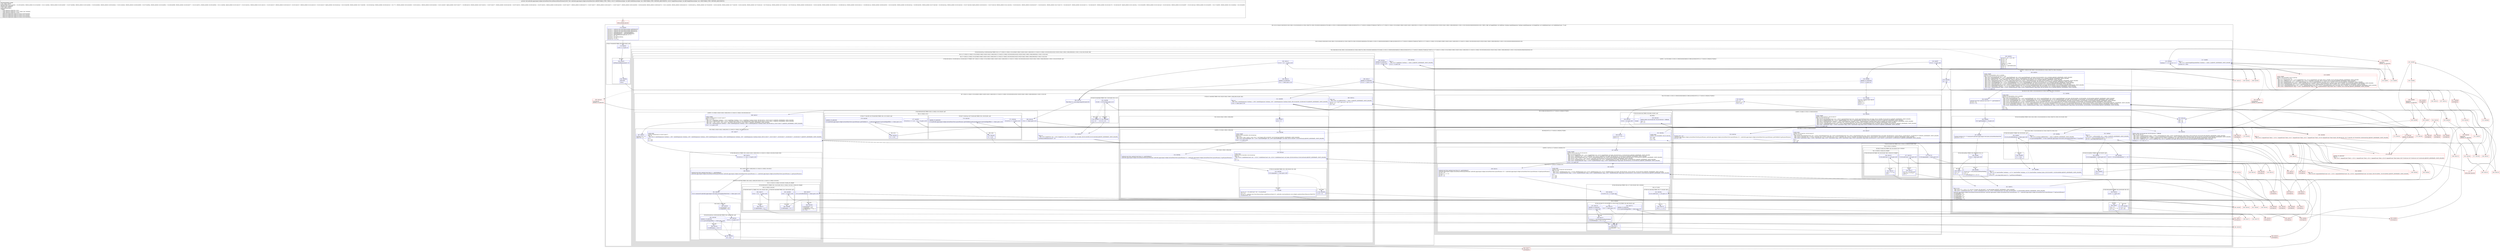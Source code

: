 digraph "CFG forandroidx.appcompat.widget.ActionMenuView.onMeasureExactFormat(II)V" {
subgraph cluster_Region_1330124212 {
label = "R(2:1|(2:(2:3|4)|(12:6|(3:8|(10:10|(1:36)(1:12)|13|18|19|21|(1:23)|(1:26)|27|(1:29)(1:32))(0)|31)|40|43|(4:47|(3:49|(1:(1:53)(1:(1:58)(0)))(0)|55)|63|(2:(2:86|1)|(3:65|(3:67|(1:(1:71)(0))(2:(1:80)|81)|73)|84)))|170|87|(1:(1:(7:120|(2:(1:126)|(1:131))|136|(3:138|(2:143|(3:145|(1:149)|150)(1:(1:154)(2:(1:158)|(1:161)(0))))(0)|142)|(2:102|(3:104|(1:109)(1:106)|108))(0)|(1:118)(1:115)|116)))(0)|100|(0)(0)|(0)(0)|116))) | DECL_VAR: int heightMode, int widthSize, boolean needsExpansion, boolean needsExpansion, int heightSize, int visibleItemCount, int visibleItemCount, ?? null\l";
node [shape=record,color=blue];
Node_178 [shape=record,label="{178\:\ 0x0000|int int r1 = android.view.View.MeasureSpec.getMode(r42)\lint int r2 = android.view.View.MeasureSpec.getSize(r41)\lint int r3 = android.view.View.MeasureSpec.getSize(r42)\lint int r4 = getPaddingLeft() + getPaddingRight()\lint int r5 = getPaddingTop() + getPaddingBottom()\lint int r6 = getChildMeasureSpec(r42, r5, \-2)\lint int r2 = r2 \- r4\lint int r8 = r40.mMinCellSize\lint int r9 = r2 \/ r8\lint int r10 = r2 % r8\l}"];
subgraph cluster_Region_1092848482 {
label = "R(2:(2:3|4)|(12:6|(3:8|(10:10|(1:36)(1:12)|13|18|19|21|(1:23)|(1:26)|27|(1:29)(1:32))(0)|31)|40|43|(4:47|(3:49|(1:(1:53)(1:(1:58)(0)))(0)|55)|63|(2:(2:86|1)|(3:65|(3:67|(1:(1:71)(0))(2:(1:80)|81)|73)|84)))|170|87|(1:(1:(7:120|(2:(1:126)|(1:131))|136|(3:138|(2:143|(3:145|(1:149)|150)(1:(1:154)(2:(1:158)|(1:161)(0))))(0)|142)|(2:102|(3:104|(1:109)(1:106)|108))(0)|(1:118)(1:115)|116)))(0)|100|(0)(0)|(0)(0)|116))";
node [shape=record,color=blue];
subgraph cluster_IfRegion_1710343928 {
label = "IF [B:179:0x002f] THEN: R(2:3|4) ELSE: null";
node [shape=record,color=blue];
Node_179 [shape=record,label="{179\:\ 0x002f|if (r9 == 0) goto L3\l}"];
subgraph cluster_Region_524481490 {
label = "R(2:3|4)";
node [shape=record,color=blue];
Node_180 [shape=record,label="{180\:\ 0x0031|setMeasuredDimension(r2, 0)\l}"];
Node_181 [shape=record,label="{181\:\ 0x0034|RETURN\l|return\l}"];
}
}
subgraph cluster_Region_1355861118 {
label = "R(12:6|(3:8|(10:10|(1:36)(1:12)|13|18|19|21|(1:23)|(1:26)|27|(1:29)(1:32))(0)|31)|40|43|(4:47|(3:49|(1:(1:53)(1:(1:58)(0)))(0)|55)|63|(2:(2:86|1)|(3:65|(3:67|(1:(1:71)(0))(2:(1:80)|81)|73)|84)))|170|87|(1:(1:(7:120|(2:(1:126)|(1:131))|136|(3:138|(2:143|(3:145|(1:149)|150)(1:(1:154)(2:(1:158)|(1:161)(0))))(0)|142)|(2:102|(3:104|(1:109)(1:106)|108))(0)|(1:118)(1:115)|116)))(0)|100|(0)(0)|(0)(0)|116)";
node [shape=record,color=blue];
Node_182 [shape=record,label="{182\:\ 0x0035|int int r8 = r8 + (r10 \/ r9)\lint r12 = r9\lint r13 = 0\lint r14 = 0\lint r15 = 0\lboolean r17 = false\llong r18 = 0\lint int r11 = getChildCount()\lint r3 = 0\lint r4 = 0\l}"];
subgraph cluster_LoopRegion_504109558 {
label = "LOOP:0: (3:8|(10:10|(1:36)(1:12)|13|18|19|21|(1:23)|(1:26)|27|(1:29)(1:32))(0)|31)";
node [shape=record,color=blue];
Node_183 [shape=record,label="{183\:\ 0x0054|LOOP_START\lLOOP:0: B:183:0x0054\-\>B:211:0x00dc\lPHI: r3 r4 r9 r10 r12 r13 r14 r15 r17 r18 \l  PHI: (r3v2 'maxChildHeight' int) = (r3v1 'maxChildHeight' int), (r3v9 'maxChildHeight' int) binds: [B:182:0x0035, B:211:0x00dc] A[DONT_GENERATE, DONT_INLINE]\l  PHI: (r4v3 'widthPadding' int) = (r4v2 'widthPadding' int), (r4v33 'widthPadding' int) binds: [B:182:0x0035, B:211:0x00dc] A[DONT_GENERATE, DONT_INLINE]\l  PHI: (r9v1 'cellCount' int) = (r9v0 'cellCount' int), (r9v19 'cellCount' int) binds: [B:182:0x0035, B:211:0x00dc] A[DONT_GENERATE, DONT_INLINE]\l  PHI: (r10v1 'cellSizeRemaining' int) = (r10v0 'cellSizeRemaining' int), (r10v17 'cellSizeRemaining' int) binds: [B:182:0x0035, B:211:0x00dc] A[DONT_GENERATE, DONT_INLINE]\l  PHI: (r12v2 'cellsRemaining' int) = (r12v1 'cellsRemaining' int), (r12v8 'cellsRemaining' int) binds: [B:182:0x0035, B:211:0x00dc] A[DONT_GENERATE, DONT_INLINE]\l  PHI: (r13v1 'maxChildHeight' int) = (r13v0 'maxChildHeight' int), (r13v2 'maxChildHeight' int) binds: [B:182:0x0035, B:211:0x00dc] A[DONT_GENERATE, DONT_INLINE]\l  PHI: (r14v1 'maxCellsUsed' int) = (r14v0 'maxCellsUsed' int), (r14v2 'maxCellsUsed' int) binds: [B:182:0x0035, B:211:0x00dc] A[DONT_GENERATE, DONT_INLINE]\l  PHI: (r15v1 'expandableItemCount' int) = (r15v0 'expandableItemCount' int), (r15v29 'expandableItemCount' int) binds: [B:182:0x0035, B:211:0x00dc] A[DONT_GENERATE, DONT_INLINE]\l  PHI: (r17v1 'hasOverflow' boolean) = (r17v0 'hasOverflow' boolean), (r17v2 'hasOverflow' boolean) binds: [B:182:0x0035, B:211:0x00dc] A[DONT_GENERATE, DONT_INLINE]\l  PHI: (r18v1 'smallestItemsAt' long) = (r18v0 'smallestItemsAt' long), (r18v8 'smallestItemsAt' long) binds: [B:182:0x0035, B:211:0x00dc] A[DONT_GENERATE, DONT_INLINE]\l|if (r4 \< r11) goto L8\l}"];
subgraph cluster_Region_1439225008 {
label = "R(3:8|(10:10|(1:36)(1:12)|13|18|19|21|(1:23)|(1:26)|27|(1:29)(1:32))(0)|31)";
node [shape=record,color=blue];
Node_184 [shape=record,label="{184\:\ 0x0056|android.view.View android.view.View r7 = getChildAt(r4)\lint r23 = r9\lint r24 = r10\l}"];
subgraph cluster_IfRegion_346731887 {
label = "IF [B:185:0x0064] THEN: R(10:10|(1:36)(1:12)|13|18|19|21|(1:23)|(1:26)|27|(1:29)(1:32)) ELSE: R(0)";
node [shape=record,color=blue];
Node_185 [shape=record,label="{185\:\ 0x0064|if (r7.getVisibility() != 8) goto L10\l}"];
subgraph cluster_Region_1449366638 {
label = "R(10:10|(1:36)(1:12)|13|18|19|21|(1:23)|(1:26)|27|(1:29)(1:32))";
node [shape=record,color=blue];
Node_187 [shape=record,label="{187\:\ 0x0068|boolean boolean r9 = r7 instanceof androidx.appcompat.view.menu.ActionMenuItemView\lint int r3 = r3 + 1\l}"];
subgraph cluster_IfRegion_1634866847 {
label = "IF [B:188:0x006c] THEN: R(1:36) ELSE: R(1:12)";
node [shape=record,color=blue];
Node_188 [shape=record,label="{188\:\ 0x006c|if (r9 == false) goto L36\l}"];
subgraph cluster_Region_890943909 {
label = "R(1:36)";
node [shape=record,color=blue];
Node_190 [shape=record,label="{190\:\ 0x0077|r25 = r3\lr3 = 0\l}"];
}
subgraph cluster_Region_298538316 {
label = "R(1:12)";
node [shape=record,color=blue];
Node_189 [shape=record,label="{189\:\ 0x006e|int int r10 = r40.mGeneratedItemPadding\lr25 = r3\lr3 = 0\lr7.setPadding(r10, 0, r10, 0)\l}"];
}
}
Node_191 [shape=record,label="{191\:\ 0x007a|PHI: r3 r25 \l  PHI: (r3v12 ??) = (r3v11 ??), (r3v29 ??) binds: [B:190:0x0077, B:189:0x006e] A[DONT_GENERATE, DONT_INLINE]\l  PHI: (r25v7 'visibleItemCount' int) = (r25v6 'visibleItemCount' int), (r25v8 'visibleItemCount' int) binds: [B:190:0x0077, B:189:0x006e] A[DONT_GENERATE, DONT_INLINE]\l|androidx.appcompat.widget.ActionMenuView$LayoutParams androidx.appcompat.widget.ActionMenuView.LayoutParams r10 = (androidx.appcompat.widget.ActionMenuView.LayoutParams) r7.getLayoutParams()\lr10.expanded = r3\lr10.extraPixels = r3\lr10.cellsUsed = r3\lr10.expandable = r3\lr10.leftMargin = r3\lr10.rightMargin = r3\l}"];
Node_197 [shape=record,label="{197\:\ 0x009a|PHI: r3 \l  PHI: (r3v14 boolean A[REMOVE]) =  binds: [] A[DONT_GENERATE, DONT_INLINE]\l|r10.preventEdgeOffset = r9 && ((androidx.appcompat.view.menu.ActionMenuItemView) r7).hasText()\l}"];
Node_198 [shape=record,label="{198\:\ 0x009e|int r3 = r10.isOverflowButton ? 1 : r12\l}"];
Node_201 [shape=record,label="{201\:\ 0x00a3|PHI: r3 \l  PHI: (r3v17 'cellsAvailable' int) =  binds: [] A[DONT_GENERATE, DONT_INLINE]\l|int int r9 = measureChildForCells(r7, r8, r3, r6, r5)\lint r14 = java.lang.Math.max(r14, r9)\l}"];
subgraph cluster_IfRegion_1960469412 {
label = "IF [B:202:0x00b1] THEN: R(1:23) ELSE: null";
node [shape=record,color=blue];
Node_202 [shape=record,label="{202\:\ 0x00b1|if (r10.expandable != false) goto L23\l}"];
subgraph cluster_Region_1768991049 {
label = "R(1:23)";
node [shape=record,color=blue];
Node_203 [shape=record,label="{203\:\ 0x00b3|r15++\l}"];
}
}
subgraph cluster_IfRegion_1072707910 {
label = "IF [B:205:0x00b7] THEN: R(1:26) ELSE: null";
node [shape=record,color=blue];
Node_205 [shape=record,label="{205\:\ 0x00b7|if (r10.isOverflowButton != false) goto L26\l}"];
subgraph cluster_Region_1685005903 {
label = "R(1:26)";
node [shape=record,color=blue];
Node_206 [shape=record,label="{206\:\ 0x00b9|r17 = true\l}"];
}
}
Node_207 [shape=record,label="{207\:\ 0x00bb|PHI: r17 \l  PHI: (r17v3 'hasOverflow' boolean) = (r17v1 'hasOverflow' boolean), (r17v4 'hasOverflow' boolean) binds: [B:205:0x00b7, B:206:0x00b9] A[DONT_GENERATE, DONT_INLINE]\l|r12 \-= r9\lint int r3 = java.lang.Math.max(r13, r7.getMeasuredHeight())\l}"];
subgraph cluster_IfRegion_1313281737 {
label = "IF [B:208:0x00c5] THEN: R(1:29) ELSE: R(1:32)";
node [shape=record,color=blue];
Node_208 [shape=record,label="{208\:\ 0x00c5|if (r9 == 1) goto L29\l}"];
subgraph cluster_Region_932663480 {
label = "R(1:29)";
node [shape=record,color=blue];
Node_209 [shape=record,label="{209\:\ 0x00c7|r13 = r3\lr18 \|= 1 \<\< r4\lr3 = r25\l}"];
}
subgraph cluster_Region_845819193 {
label = "R(1:32)";
node [shape=record,color=blue];
Node_210 [shape=record,label="{210\:\ 0x00d5|r13 = r3\lr3 = r25\l}"];
}
}
}
subgraph cluster_Region_1966196313 {
label = "R(0)";
node [shape=record,color=blue];
}
}
Node_211 [shape=record,label="{211\:\ 0x00dc|LOOP_END\lLOOP:0: B:183:0x0054\-\>B:211:0x00dc\lPHI: r3 r12 r13 r14 r15 r17 r18 \l  PHI: (r3v9 'maxChildHeight' int) = (r3v2 'maxChildHeight' int), (r3v22 'maxChildHeight' int), (r3v23 'maxChildHeight' int) binds: [B:330:0x00dc, B:328:0x00dc, B:329:0x00dc] A[DONT_GENERATE, DONT_INLINE]\l  PHI: (r12v8 'cellsRemaining' int) = (r12v2 'cellsRemaining' int), (r12v9 'cellsRemaining' int), (r12v9 'cellsRemaining' int) binds: [B:330:0x00dc, B:328:0x00dc, B:329:0x00dc] A[DONT_GENERATE, DONT_INLINE]\l  PHI: (r13v2 'maxChildHeight' int) = (r13v1 'maxChildHeight' int), (r13v4 'maxChildHeight' int), (r13v6 'maxChildHeight' int) binds: [B:330:0x00dc, B:328:0x00dc, B:329:0x00dc] A[DONT_GENERATE, DONT_INLINE]\l  PHI: (r14v2 'maxCellsUsed' int) = (r14v1 'maxCellsUsed' int), (r14v3 'maxCellsUsed' int), (r14v3 'maxCellsUsed' int) binds: [B:330:0x00dc, B:328:0x00dc, B:329:0x00dc] A[DONT_GENERATE, DONT_INLINE]\l  PHI: (r15v29 'expandableItemCount' int) = (r15v1 'expandableItemCount' int), (r15v30 'expandableItemCount' int), (r15v30 'expandableItemCount' int) binds: [B:330:0x00dc, B:328:0x00dc, B:329:0x00dc] A[DONT_GENERATE, DONT_INLINE]\l  PHI: (r17v2 'hasOverflow' boolean) = (r17v1 'hasOverflow' boolean), (r17v3 'hasOverflow' boolean), (r17v3 'hasOverflow' boolean) binds: [B:330:0x00dc, B:328:0x00dc, B:329:0x00dc] A[DONT_GENERATE, DONT_INLINE]\l  PHI: (r18v8 'smallestItemsAt' long) = (r18v1 'smallestItemsAt' long), (r18v1 'smallestItemsAt' long), (r18v9 'smallestItemsAt' long) binds: [B:330:0x00dc, B:328:0x00dc, B:329:0x00dc] A[DONT_GENERATE, DONT_INLINE]\l|r4++\lr9 = r23\lr10 = r24\l}"];
}
}
Node_213 [shape=record,label="{213\:\ 0x00eb|boolean r7 = r17 && r3 == 2\l}"];
Node_217 [shape=record,label="{217\:\ 0x00f2|PHI: r7 \l  PHI: (r7v2 'centerSingleExpandedItem' boolean) =  binds: [] A[DONT_GENERATE, DONT_INLINE]\l|boolean r9 = false\l}"];
subgraph cluster_LoopRegion_997055658 {
label = "LOOP:1: (4:47|(3:49|(1:(1:53)(1:(1:58)(0)))(0)|55)|63|(2:(2:86|1)|(3:65|(3:67|(1:(1:71)(0))(2:(1:80)|81)|73)|84)))";
node [shape=record,color=blue];
Node_219 [shape=record,label="{219\:\ 0x00f7|if (r15 \> 0) goto L46\l}"];
Node_220 [shape=record,label="{220\:\ 0x00f9|ADDED_TO_REGION\l|if (r12 \> 0) goto L47\l}"];
subgraph cluster_Region_8786400 {
label = "R(4:47|(3:49|(1:(1:53)(1:(1:58)(0)))(0)|55)|63|(2:(2:86|1)|(3:65|(3:67|(1:(1:71)(0))(2:(1:80)|81)|73)|84)))";
node [shape=record,color=blue];
Node_221 [shape=record,label="{221\:\ 0x00fb|int r10 = Integer.MAX_VALUE\llong r29 = 0\lint r4 = 0\lint r32 = r5\lint r5 = 0\l}"];
subgraph cluster_LoopRegion_1292614679 {
label = "LOOP:2: (3:49|(1:(1:53)(1:(1:58)(0)))(0)|55)";
node [shape=record,color=blue];
Node_222 [shape=record,label="{222\:\ 0x010c|LOOP_START\lLOOP:2: B:222:0x010c\-\>B:232:0x0137\lPHI: r4 r5 r9 r10 r15 r29 \l  PHI: (r4v23 'minCellsItemCount' int) = (r4v22 'minCellsItemCount' int), (r4v30 'minCellsItemCount' int) binds: [B:221:0x00fb, B:232:0x0137] A[DONT_GENERATE, DONT_INLINE]\l  PHI: (r5v16 'heightPadding' int) = (r5v15 'heightPadding' int), (r5v21 'heightPadding' int) binds: [B:221:0x00fb, B:232:0x0137] A[DONT_GENERATE, DONT_INLINE]\l  PHI: (r9v12 'needsExpansion' boolean) = (r9v3 'needsExpansion' boolean), (r9v17 'needsExpansion' boolean) binds: [B:221:0x00fb, B:232:0x0137] A[DONT_GENERATE, DONT_INLINE]\l  PHI: (r10v12 'minCells' int) = (r10v11 'minCells' int), (r10v14 'minCells' int) binds: [B:221:0x00fb, B:232:0x0137] A[DONT_GENERATE, DONT_INLINE]\l  PHI: (r15v21 'expandableItemCount' int) = (r15v2 'expandableItemCount' int), (r15v26 'expandableItemCount' int) binds: [B:221:0x00fb, B:232:0x0137] A[DONT_GENERATE, DONT_INLINE]\l  PHI: (r29v1 'minCellsAt' long) = (r29v0 'minCellsAt' long), (r29v2 'minCellsAt' long) binds: [B:221:0x00fb, B:232:0x0137] A[DONT_GENERATE, DONT_INLINE]\l|if (r5 \< r11) goto L49\l}"];
subgraph cluster_Region_177233607 {
label = "R(3:49|(1:(1:53)(1:(1:58)(0)))(0)|55)";
node [shape=record,color=blue];
Node_223 [shape=record,label="{223\:\ 0x010e|boolean r35 = r9\landroidx.appcompat.widget.ActionMenuView$LayoutParams androidx.appcompat.widget.ActionMenuView.LayoutParams r9 = (androidx.appcompat.widget.ActionMenuView.LayoutParams) getChildAt(r5).getLayoutParams()\lint r34 = r15\l}"];
subgraph cluster_IfRegion_1451251611 {
label = "IF [B:224:0x0120] THEN: R(1:(1:53)(1:(1:58)(0))) ELSE: R(0)";
node [shape=record,color=blue];
Node_224 [shape=record,label="{224\:\ 0x0120|if (r9.expandable != false) goto L51\l}"];
subgraph cluster_Region_2011622911 {
label = "R(1:(1:53)(1:(1:58)(0)))";
node [shape=record,color=blue];
subgraph cluster_IfRegion_1929377205 {
label = "IF [B:227:0x0125] THEN: R(1:53) ELSE: R(1:(1:58)(0))";
node [shape=record,color=blue];
Node_227 [shape=record,label="{227\:\ 0x0125|if (r9.cellsUsed \< r10) goto L53\l}"];
subgraph cluster_Region_250681824 {
label = "R(1:53)";
node [shape=record,color=blue];
Node_228 [shape=record,label="{228\:\ 0x0127|int r10 = r9.cellsUsed\llong r29 = 1 \<\< r5\lr4 = 1\l}"];
}
subgraph cluster_Region_1672693564 {
label = "R(1:(1:58)(0)) | ELSE_IF_CHAIN\l";
node [shape=record,color=blue];
subgraph cluster_IfRegion_1764229103 {
label = "IF [B:230:0x012f] THEN: R(1:58) ELSE: R(0) | ELSE_IF_CHAIN\l";
node [shape=record,color=blue];
Node_230 [shape=record,label="{230\:\ 0x012f|if (r9.cellsUsed == r10) goto L58\l}"];
subgraph cluster_Region_199827492 {
label = "R(1:58)";
node [shape=record,color=blue];
Node_231 [shape=record,label="{231\:\ 0x0131|r29 \|= 1 \<\< r5\lr4++\l}"];
}
subgraph cluster_Region_1050065075 {
label = "R(0)";
node [shape=record,color=blue];
}
}
}
}
}
subgraph cluster_Region_1173266998 {
label = "R(0)";
node [shape=record,color=blue];
}
}
Node_232 [shape=record,label="{232\:\ 0x0137|LOOP_END\lLOOP:2: B:222:0x010c\-\>B:232:0x0137\lPHI: r4 r10 r29 \l  PHI: (r4v30 'minCellsItemCount' int) = (r4v23 'minCellsItemCount' int), (r4v23 'minCellsItemCount' int), (r4v31 'minCellsItemCount' int), (r4v32 'minCellsItemCount' int) binds: [B:338:0x0137, B:337:0x0137, B:335:0x0137, B:336:0x0137] A[DONT_GENERATE, DONT_INLINE]\l  PHI: (r10v14 'minCells' int) = (r10v12 'minCells' int), (r10v12 'minCells' int), (r10v12 'minCells' int), (r10v15 'minCells' int) binds: [B:338:0x0137, B:337:0x0137, B:335:0x0137, B:336:0x0137] A[DONT_GENERATE, DONT_INLINE]\l  PHI: (r29v2 'minCellsAt' long) = (r29v1 'minCellsAt' long), (r29v1 'minCellsAt' long), (r29v3 'minCellsAt' long), (r29v4 'minCellsAt' long) binds: [B:338:0x0137, B:337:0x0137, B:335:0x0137, B:336:0x0137] A[DONT_GENERATE, DONT_INLINE]\l|r5++\lr15 = r34\lr9 = r35\l}"];
}
}
Node_233 [shape=record,label="{233\:\ 0x013e|r35 = r9\lint r34 = r15\lr18 \|= r29\l}"];
subgraph cluster_Region_86451809 {
label = "R(2:(2:86|1)|(3:65|(3:67|(1:(1:71)(0))(2:(1:80)|81)|73)|84))";
node [shape=record,color=blue];
subgraph cluster_IfRegion_605069533 {
label = "IF [B:234:0x0144] THEN: R(2:86|1) ELSE: null";
node [shape=record,color=blue];
Node_234 [shape=record,label="{234\:\ 0x0144|if (r4 \> r12) goto L85\l}"];
subgraph cluster_Region_1277376251 {
label = "R(2:86|1)";
node [shape=record,color=blue];
Node_235 [shape=record,label="{235\:\ 0x0146|EDGE_INSN: B:235:0x0146\-\>B:253:0x01b2 ?: BREAK  \l|r36 = r1\lr37 = r2\l}"];
Node_InsnContainer_2094275422 [shape=record,label="{|break\l}"];
}
}
subgraph cluster_Region_61009423 {
label = "R(3:65|(3:67|(1:(1:71)(0))(2:(1:80)|81)|73)|84)";
node [shape=record,color=blue];
Node_236 [shape=record,label="{236\:\ 0x014c|int int r10 = r10 + 1\lint r5 = 0\l}"];
subgraph cluster_LoopRegion_1142493173 {
label = "LOOP:3: (3:67|(1:(1:71)(0))(2:(1:80)|81)|73)";
node [shape=record,color=blue];
Node_237 [shape=record,label="{237\:\ 0x014f|LOOP_START\lLOOP:3: B:237:0x014f\-\>B:250:0x0191\lPHI: r1 r2 r4 r5 r12 r18 \l  PHI: (r1v14 'heightMode' int) = (r1v1 'heightMode' int), (r1v22 'heightMode' int) binds: [B:236:0x014c, B:250:0x0191] A[DONT_GENERATE, DONT_INLINE]\l  PHI: (r2v21 'widthSize' int) = (r2v2 'widthSize' int), (r2v24 'widthSize' int) binds: [B:236:0x014c, B:250:0x0191] A[DONT_GENERATE, DONT_INLINE]\l  PHI: (r4v24 'minCellsItemCount' int) = (r4v23 'minCellsItemCount' int), (r4v29 'minCellsItemCount' int) binds: [B:236:0x014c, B:250:0x0191] A[DONT_GENERATE, DONT_INLINE]\l  PHI: (r5v18 'i' int) = (r5v17 'i' int), (r5v20 'i' int) binds: [B:236:0x014c, B:250:0x0191] A[DONT_GENERATE, DONT_INLINE]\l  PHI: (r12v5 'cellsRemaining' int) = (r12v3 'cellsRemaining' int), (r12v7 'cellsRemaining' int) binds: [B:236:0x014c, B:250:0x0191] A[DONT_GENERATE, DONT_INLINE]\l  PHI: (r18v5 'smallestItemsAt' long) = (r18v4 'smallestItemsAt' long), (r18v6 'smallestItemsAt' long) binds: [B:236:0x014c, B:250:0x0191] A[DONT_GENERATE, DONT_INLINE]\l|if (r5 \< r11) goto L67\l}"];
subgraph cluster_Region_326756282 {
label = "R(3:67|(1:(1:71)(0))(2:(1:80)|81)|73)";
node [shape=record,color=blue];
Node_238 [shape=record,label="{238\:\ 0x0151|android.view.View android.view.View r9 = getChildAt(r5)\landroidx.appcompat.widget.ActionMenuView$LayoutParams androidx.appcompat.widget.ActionMenuView.LayoutParams r15 = (androidx.appcompat.widget.ActionMenuView.LayoutParams) r9.getLayoutParams()\lint r33 = r4\lint int r4 = 1 \<\< r5\lint r36 = r1\lint r37 = r2\l}"];
subgraph cluster_IfRegion_223418016 {
label = "IF [B:239:0x016a] THEN: R(1:(1:71)(0)) ELSE: R(2:(1:80)|81)";
node [shape=record,color=blue];
Node_239 [shape=record,label="{239\:\ 0x016a|if ((r29 & r4) == 0) goto L69\l}"];
subgraph cluster_Region_2005694295 {
label = "R(1:(1:71)(0))";
node [shape=record,color=blue];
subgraph cluster_IfRegion_9312482 {
label = "IF [B:241:0x016e] THEN: R(1:71) ELSE: R(0)";
node [shape=record,color=blue];
Node_241 [shape=record,label="{241\:\ 0x016e|if (r15.cellsUsed == r10) goto L71\l}"];
subgraph cluster_Region_1286405110 {
label = "R(1:71)";
node [shape=record,color=blue];
Node_242 [shape=record,label="{242\:\ 0x0170|r18 \|= 1 \<\< r5\l}"];
}
subgraph cluster_Region_1203995778 {
label = "R(0)";
node [shape=record,color=blue];
}
}
}
subgraph cluster_Region_1346377308 {
label = "R(2:(1:80)|81)";
node [shape=record,color=blue];
subgraph cluster_IfRegion_324886983 {
label = "IF [B:243:0x0176, B:245:0x017a, B:247:0x017d] THEN: R(1:80) ELSE: null";
node [shape=record,color=blue];
Node_243 [shape=record,label="{243\:\ 0x0176|if (r7 != false) goto L76\l}"];
Node_245 [shape=record,label="{245\:\ 0x017a|ADDED_TO_REGION\l|if (r15.preventEdgeOffset != false) goto L78\l}"];
Node_247 [shape=record,label="{247\:\ 0x017d|ADDED_TO_REGION\l|if (r12 == 1) goto L80\l}"];
subgraph cluster_Region_1273663763 {
label = "R(1:80)";
node [shape=record,color=blue];
Node_248 [shape=record,label="{248\:\ 0x017f|int int r1 = r40.mGeneratedItemPadding\lr9.setPadding(r1 + r8, 0, r1, 0)\l}"];
}
}
Node_249 [shape=record,label="{249\:\ 0x0187|r15.cellsUsed++\lr15.expanded = true\lr12\-\-\l}"];
}
}
Node_250 [shape=record,label="{250\:\ 0x0191|LOOP_END\lLOOP:3: B:237:0x014f\-\>B:250:0x0191\lPHI: r12 r18 \l  PHI: (r12v7 'cellsRemaining' int) = (r12v6 'cellsRemaining' int), (r12v5 'cellsRemaining' int), (r12v5 'cellsRemaining' int) binds: [B:340:0x0191, B:341:0x0191, B:342:0x0191] A[DONT_GENERATE, DONT_INLINE]\l  PHI: (r18v6 'smallestItemsAt' long) = (r18v5 'smallestItemsAt' long), (r18v5 'smallestItemsAt' long), (r18v7 'smallestItemsAt' long) binds: [B:340:0x0191, B:341:0x0191, B:342:0x0191] A[DONT_GENERATE, DONT_INLINE]\l|r5++\lr4 = r33\lr1 = r36\lr2 = r37\l}"];
}
}
Node_251 [shape=record,label="{251\:\ 0x019a|LOOP_END\lLOOP:1: B:218:0x00f3\-\>B:251:0x019a\l|r9 = true\lr5 = r32\lr15 = r34\l}"];
}
}
}
}
Node_252 [shape=record,label="{252\:\ 0x01a8|r36 = r1\lr37 = r2\lr35 = r9\l}"];
Node_253 [shape=record,label="{253\:\ 0x01b2|EDGE_INSN: B:235:0x0146\-\>B:253:0x01b2 ?: BREAK  \lPHI: r18 r35 r36 r37 \l  PHI: (r18v3 'smallestItemsAt' long) = (r18v2 'smallestItemsAt' long), (r18v4 'smallestItemsAt' long) binds: [B:252:0x01a8, B:235:0x0146] A[DONT_GENERATE, DONT_INLINE]\l  PHI: (r35v1 'needsExpansion' boolean) = (r35v0 'needsExpansion' boolean), (r35v2 'needsExpansion' boolean) binds: [B:252:0x01a8, B:235:0x0146] A[DONT_GENERATE, DONT_INLINE]\l  PHI: (r36v1 'heightMode' int) = (r36v0 'heightMode' int), (r36v2 'heightMode' int) binds: [B:252:0x01a8, B:235:0x0146] A[DONT_GENERATE, DONT_INLINE]\l  PHI: (r37v1 'widthSize' int) = (r37v0 'widthSize' int), (r37v2 'widthSize' int) binds: [B:252:0x01a8, B:235:0x0146] A[DONT_GENERATE, DONT_INLINE]\l|boolean r1 = !r17 && r3 == 1\l}"];
subgraph cluster_IfRegion_379743071 {
label = "IF [B:258:0x01ba, B:260:0x01be] THEN: R(1:(1:(7:120|(2:(1:126)|(1:131))|136|(3:138|(2:143|(3:145|(1:149)|150)(1:(1:154)(2:(1:158)|(1:161)(0))))(0)|142)|(2:102|(3:104|(1:109)(1:106)|108))(0)|(1:118)(1:115)|116))) ELSE: R(0)";
node [shape=record,color=blue];
Node_258 [shape=record,label="{258\:\ 0x01ba|PHI: r1 \l  PHI: (r1v3 'singleItem' boolean) =  binds: [] A[DONT_GENERATE, DONT_INLINE]\l|if (r12 \> 0) goto L92\l}"];
Node_260 [shape=record,label="{260\:\ 0x01be|ADDED_TO_REGION\l|if (r18 != 0) goto L94\l}"];
subgraph cluster_Region_2070656565 {
label = "R(1:(1:(7:120|(2:(1:126)|(1:131))|136|(3:138|(2:143|(3:145|(1:149)|150)(1:(1:154)(2:(1:158)|(1:161)(0))))(0)|142)|(2:102|(3:104|(1:109)(1:106)|108))(0)|(1:118)(1:115)|116)))";
node [shape=record,color=blue];
subgraph cluster_Region_658066669 {
label = "R(1:(7:120|(2:(1:126)|(1:131))|136|(3:138|(2:143|(3:145|(1:149)|150)(1:(1:154)(2:(1:158)|(1:161)(0))))(0)|142)|(2:102|(3:104|(1:109)(1:106)|108))(0)|(1:118)(1:115)|116))";
node [shape=record,color=blue];
subgraph cluster_IfRegion_1174433057 {
label = "IF [B:262:0x01c2, B:263:0x01c4, B:265:0x01c7] THEN: R(7:120|(2:(1:126)|(1:131))|136|(3:138|(2:143|(3:145|(1:149)|150)(1:(1:154)(2:(1:158)|(1:161)(0))))(0)|142)|(2:102|(3:104|(1:109)(1:106)|108))(0)|(1:118)(1:115)|116) ELSE: null";
node [shape=record,color=blue];
Node_262 [shape=record,label="{262\:\ 0x01c2|if (r12 \< (r3 \- 1)) goto L120\l}"];
Node_263 [shape=record,label="{263\:\ 0x01c4|ADDED_TO_REGION\l|if (r1 != false) goto L120\l}"];
Node_265 [shape=record,label="{265\:\ 0x01c7|ADDED_TO_REGION\l|if (r14 \> 1) goto L120\l}"];
subgraph cluster_Region_1128146911 {
label = "R(7:120|(2:(1:126)|(1:131))|136|(3:138|(2:143|(3:145|(1:149)|150)(1:(1:154)(2:(1:158)|(1:161)(0))))(0)|142)|(2:102|(3:104|(1:109)(1:106)|108))(0)|(1:118)(1:115)|116)";
node [shape=record,color=blue];
Node_268 [shape=record,label="{268\:\ 0x01cd|float float r2 = java.lang.Long.bitCount(r18)\l}"];
subgraph cluster_IfRegion_464877763 {
label = "IF [B:269:0x01d2] THEN: R(2:(1:126)|(1:131)) ELSE: null";
node [shape=record,color=blue];
Node_269 [shape=record,label="{269\:\ 0x01d2|if (r1 == false) goto L122\l}"];
subgraph cluster_Region_865837458 {
label = "R(2:(1:126)|(1:131))";
node [shape=record,color=blue];
subgraph cluster_IfRegion_1153626818 {
label = "IF [B:271:0x01da, B:273:0x01e9] THEN: R(1:126) ELSE: null";
node [shape=record,color=blue];
Node_271 [shape=record,label="{271\:\ 0x01da|if ((r18 & 1) != 0) goto L124\l}"];
Node_273 [shape=record,label="{273\:\ 0x01e9|ADDED_TO_REGION\l|if (((androidx.appcompat.widget.ActionMenuView.LayoutParams) getChildAt(0).getLayoutParams()).preventEdgeOffset == false) goto L126\l}"];
subgraph cluster_Region_2084979210 {
label = "R(1:126)";
node [shape=record,color=blue];
Node_274 [shape=record,label="{274\:\ 0x01eb|r2 \-= 0.5f\l}"];
}
}
subgraph cluster_IfRegion_672408050 {
label = "IF [B:277:0x01f8, B:279:0x0208] THEN: R(1:131) ELSE: null";
node [shape=record,color=blue];
Node_277 [shape=record,label="{277\:\ 0x01f8|if ((r18 & (1 \<\< (r11 \- 1))) != 0) goto L129\l}"];
Node_279 [shape=record,label="{279\:\ 0x0208|ADDED_TO_REGION\l|if (((androidx.appcompat.widget.ActionMenuView.LayoutParams) getChildAt(r11 \- 1).getLayoutParams()).preventEdgeOffset == false) goto L131\l}"];
subgraph cluster_Region_1570109409 {
label = "R(1:131)";
node [shape=record,color=blue];
Node_280 [shape=record,label="{280\:\ 0x020a|r2 \-= 0.5f\l}"];
}
}
}
}
Node_285 [shape=record,label="{285\:\ 0x021a|PHI: r20 \l  PHI: (r20v1 int A[REMOVE]) =  binds: [] A[DONT_GENERATE, DONT_INLINE]\l|int r4 = r2 \> 0.0f ? (int) ((r12 * r8) \/ r2) : 0\lint r5 = 0\lr9 = r35\l}"];
subgraph cluster_LoopRegion_1357300648 {
label = "LOOP:5: (3:138|(2:143|(3:145|(1:149)|150)(1:(1:154)(2:(1:158)|(1:161)(0))))(0)|142)";
node [shape=record,color=blue];
Node_286 [shape=record,label="{286\:\ 0x021f|LOOP_START\lLOOP:5: B:286:0x021f\-\>B:307:0x0277\lPHI: r1 r2 r5 r9 \l  PHI: (r1v7 'singleItem' boolean) = (r1v3 'singleItem' boolean), (r1v11 'singleItem' boolean) binds: [B:285:0x021a, B:307:0x0277] A[DONT_GENERATE, DONT_INLINE]\l  PHI: (r2v13 'expandCount' float) = (r2v12 'expandCount' float), (r2v16 'expandCount' float) binds: [B:285:0x021a, B:307:0x0277] A[DONT_GENERATE, DONT_INLINE]\l  PHI: (r5v7 'i' int) = (r5v6 'i' int), (r5v8 'i' int) binds: [B:285:0x021a, B:307:0x0277] A[DONT_GENERATE, DONT_INLINE]\l  PHI: (r9v7 'needsExpansion' boolean) = (r9v6 'needsExpansion' boolean), (r9v10 'needsExpansion' boolean) binds: [B:285:0x021a, B:307:0x0277] A[DONT_GENERATE, DONT_INLINE]\l|if (r5 \< r11) goto L138\l}"];
subgraph cluster_Region_660620365 {
label = "R(3:138|(2:143|(3:145|(1:149)|150)(1:(1:154)(2:(1:158)|(1:161)(0))))(0)|142)";
node [shape=record,color=blue];
Node_287 [shape=record,label="{287\:\ 0x0221|boolean r10 = r1\lfloat r20 = r2\l}"];
subgraph cluster_IfRegion_894711777 {
label = "IF [B:288:0x022c] THEN: R(2:143|(3:145|(1:149)|150)(1:(1:154)(2:(1:158)|(1:161)(0)))) ELSE: R(0)";
node [shape=record,color=blue];
Node_288 [shape=record,label="{288\:\ 0x022c|if ((r18 & (1 \<\< r5)) != 0) goto L143\l}"];
subgraph cluster_Region_1749228118 {
label = "R(2:143|(3:145|(1:149)|150)(1:(1:154)(2:(1:158)|(1:161)(0))))";
node [shape=record,color=blue];
Node_290 [shape=record,label="{290\:\ 0x0231|android.view.View android.view.View r1 = getChildAt(r5)\landroidx.appcompat.widget.ActionMenuView$LayoutParams androidx.appcompat.widget.ActionMenuView.LayoutParams r2 = (androidx.appcompat.widget.ActionMenuView.LayoutParams) r1.getLayoutParams()\l}"];
subgraph cluster_IfRegion_1375295298 {
label = "IF [B:291:0x023d] THEN: R(3:145|(1:149)|150) ELSE: R(1:(1:154)(2:(1:158)|(1:161)(0)))";
node [shape=record,color=blue];
Node_291 [shape=record,label="{291\:\ 0x023d|if ((r1 instanceof androidx.appcompat.view.menu.ActionMenuItemView) != false) goto L145\l}"];
subgraph cluster_Region_383186053 {
label = "R(3:145|(1:149)|150)";
node [shape=record,color=blue];
Node_292 [shape=record,label="{292\:\ 0x023f|r2.extraPixels = r4\lr2.expanded = true\l}"];
subgraph cluster_IfRegion_1701402111 {
label = "IF [B:293:0x0244, B:295:0x0248] THEN: R(1:149) ELSE: null";
node [shape=record,color=blue];
Node_293 [shape=record,label="{293\:\ 0x0244|if (r5 == 0) goto L147\l}"];
Node_295 [shape=record,label="{295\:\ 0x0248|ADDED_TO_REGION\l|if (r2.preventEdgeOffset == false) goto L149\l}"];
subgraph cluster_Region_1133106644 {
label = "R(1:149)";
node [shape=record,color=blue];
Node_296 [shape=record,label="{296\:\ 0x024a|r2.leftMargin = (\-r4) \/ 2\l}"];
}
}
Node_297 [shape=record,label="{297\:\ 0x0251|r9 = true\l}"];
}
subgraph cluster_Region_1747440887 {
label = "R(1:(1:154)(2:(1:158)|(1:161)(0))) | ELSE_IF_CHAIN\l";
node [shape=record,color=blue];
subgraph cluster_IfRegion_563635841 {
label = "IF [B:299:0x0257] THEN: R(1:154) ELSE: R(2:(1:158)|(1:161)(0)) | ELSE_IF_CHAIN\l";
node [shape=record,color=blue];
Node_299 [shape=record,label="{299\:\ 0x0257|if (r2.isOverflowButton != false) goto L154\l}"];
subgraph cluster_Region_2112121783 {
label = "R(1:154)";
node [shape=record,color=blue];
Node_300 [shape=record,label="{300\:\ 0x0259|r2.extraPixels = r4\lr2.expanded = true\lr2.rightMargin = (\-r4) \/ 2\lr9 = true\l}"];
}
subgraph cluster_Region_1314594264 {
label = "R(2:(1:158)|(1:161)(0))";
node [shape=record,color=blue];
subgraph cluster_IfRegion_764034836 {
label = "IF [B:302:0x0269] THEN: R(1:158) ELSE: null";
node [shape=record,color=blue];
Node_302 [shape=record,label="{302\:\ 0x0269|if (r5 != 0) goto L158\l}"];
subgraph cluster_Region_1409516827 {
label = "R(1:158)";
node [shape=record,color=blue];
Node_303 [shape=record,label="{303\:\ 0x026b|r2.leftMargin = r4 \/ 2\l}"];
}
}
subgraph cluster_IfRegion_786150379 {
label = "IF [B:305:0x0271] THEN: R(1:161) ELSE: R(0)";
node [shape=record,color=blue];
Node_305 [shape=record,label="{305\:\ 0x0271|if (r5 != (r11 \- 1)) goto L161\l}"];
subgraph cluster_Region_643517061 {
label = "R(1:161)";
node [shape=record,color=blue];
Node_306 [shape=record,label="{306\:\ 0x0273|r2.rightMargin = r4 \/ 2\l}"];
}
subgraph cluster_Region_594050778 {
label = "R(0)";
node [shape=record,color=blue];
}
}
}
}
}
}
}
subgraph cluster_Region_1293011988 {
label = "R(0)";
node [shape=record,color=blue];
}
}
Node_307 [shape=record,label="{307\:\ 0x0277|LOOP_END\lLOOP:5: B:286:0x021f\-\>B:307:0x0277\lPHI: r9 \l  PHI: (r9v10 'needsExpansion' boolean) = (r9v7 'needsExpansion' boolean), (r9v7 'needsExpansion' boolean), (r9v8 'needsExpansion' boolean), (r9v9 'needsExpansion' boolean), (r9v7 'needsExpansion' boolean) binds: [B:351:0x0277, B:347:0x0277, B:350:0x0277, B:349:0x0277, B:348:0x0277] A[DONT_GENERATE, DONT_INLINE]\l|r5++\lr1 = r10\lr2 = r20\l}"];
}
}
subgraph cluster_IfRegion_466037037 {
label = "IF [B:311:0x0285] THEN: R(2:102|(3:104|(1:109)(1:106)|108)) ELSE: R(0)";
node [shape=record,color=blue];
Node_311 [shape=record,label="{311\:\ 0x0285|PHI: r9 \l  PHI: (r9v4 'needsExpansion' boolean) = (r9v5 'needsExpansion' boolean), (r9v7 'needsExpansion' boolean) binds: [B:310:0x0283, B:308:0x027d] A[DONT_GENERATE, DONT_INLINE]\l|if (r9 == false) goto L119\l}"];
subgraph cluster_Region_858888254 {
label = "R(2:102|(3:104|(1:109)(1:106)|108))";
node [shape=record,color=blue];
Node_312 [shape=record,label="{312\:\ 0x0287|int r2 = 0\l}"];
subgraph cluster_LoopRegion_1050695971 {
label = "LOOP:4: (3:104|(1:109)(1:106)|108)";
node [shape=record,color=blue];
Node_313 [shape=record,label="{313\:\ 0x0288|LOOP_START\lLOOP:4: B:313:0x0288\-\>B:318:0x02ad\lPHI: r2 r3 \l  PHI: (r2v6 'i' int) = (r2v5 'i' int), (r2v7 'i' int) binds: [B:312:0x0287, B:318:0x02ad] A[DONT_GENERATE, DONT_INLINE]\l  PHI: (r3v6 'maxChildHeight' int) = (r3v2 'maxChildHeight' int), (r3v8 'maxChildHeight' int) binds: [B:312:0x0287, B:318:0x02ad] A[DONT_GENERATE, DONT_INLINE]\l|if (r2 \< r11) goto L104\l}"];
subgraph cluster_Region_852135845 {
label = "R(3:104|(1:109)(1:106)|108)";
node [shape=record,color=blue];
Node_314 [shape=record,label="{314\:\ 0x028a|android.view.View android.view.View r4 = getChildAt(r2)\landroidx.appcompat.widget.ActionMenuView$LayoutParams androidx.appcompat.widget.ActionMenuView.LayoutParams r5 = (androidx.appcompat.widget.ActionMenuView.LayoutParams) r4.getLayoutParams()\l}"];
subgraph cluster_IfRegion_66231803 {
label = "IF [B:315:0x0296] THEN: R(1:109) ELSE: R(1:106)";
node [shape=record,color=blue];
Node_315 [shape=record,label="{315\:\ 0x0296|if (r5.expanded == true) goto L109\l}"];
subgraph cluster_Region_193246779 {
label = "R(1:109)";
node [shape=record,color=blue];
Node_317 [shape=record,label="{317\:\ 0x029b|int int r15 = (r5.cellsUsed * r8) + r5.extraPixels\lr22 = r3\lint int r3 = android.view.View.MeasureSpec.makeMeasureSpec(r15, androidx.constraintlayout.core.widgets.analyzer.BasicMeasure.EXACTLY)\lr4.measure(r3, r6)\l}"];
}
subgraph cluster_Region_1423434199 {
label = "R(1:106)";
node [shape=record,color=blue];
Node_316 [shape=record,label="{316\:\ 0x0298|r22 = r3\l}"];
}
}
Node_318 [shape=record,label="{318\:\ 0x02ad|LOOP_END\lLOOP:4: B:313:0x0288\-\>B:318:0x02ad\lPHI: r22 \l  PHI: (r22v3 'visibleItemCount' int) = (r22v2 'visibleItemCount' int), (r22v4 'visibleItemCount' int) binds: [B:344:0x02ad, B:345:0x02ad] A[DONT_GENERATE, DONT_INLINE]\l|r2++\lr3 = r22\l}"];
}
}
}
subgraph cluster_Region_224674384 {
label = "R(0)";
node [shape=record,color=blue];
}
}
subgraph cluster_IfRegion_1830450056 {
label = "IF [B:322:0x02bb] THEN: R(1:118) ELSE: R(1:115)";
node [shape=record,color=blue];
Node_322 [shape=record,label="{322\:\ 0x02bb|if (r36 != 1073741824) goto L115\l}"];
subgraph cluster_Region_1597671013 {
label = "R(1:118)";
node [shape=record,color=blue];
Node_324 [shape=record,label="{324\:\ 0x02bf|r3 = r3\l}"];
}
subgraph cluster_Region_1924876814 {
label = "R(1:115)";
node [shape=record,color=blue];
Node_323 [shape=record,label="{323\:\ 0x02bd|r3 = r13\l}"];
}
}
Node_325 [shape=record,label="{325\:\ 0x02c1|PHI: r3 \l  PHI: (r3v4 'heightSize' int) = (r3v3 'heightSize' int), (r3v5 'heightSize' int) binds: [B:324:0x02bf, B:323:0x02bd] A[DONT_GENERATE, DONT_INLINE]\l|setMeasuredDimension(r37, r3)\l}"];
}
}
}
}
subgraph cluster_Region_782791507 {
label = "R(0)";
node [shape=record,color=blue];
}
}
Node_310 [shape=record,label="{310\:\ 0x0283|r9 = r35\l}"];
subgraph cluster_IfRegion_201636330 {
label = "IF [B:311:0x0285] THEN: R(0) ELSE: R(0)";
node [shape=record,color=blue];
Node_311 [shape=record,label="{311\:\ 0x0285|PHI: r9 \l  PHI: (r9v4 'needsExpansion' boolean) = (r9v5 'needsExpansion' boolean), (r9v7 'needsExpansion' boolean) binds: [B:310:0x0283, B:308:0x027d] A[DONT_GENERATE, DONT_INLINE]\l|if (r9 == false) goto L119\l}"];
subgraph cluster_Region_593300728 {
label = "R(0)";
node [shape=record,color=blue];
}
subgraph cluster_Region_501595432 {
label = "R(0)";
node [shape=record,color=blue];
}
}
subgraph cluster_IfRegion_1891264300 {
label = "IF [B:322:0x02bb] THEN: R(0) ELSE: R(0)";
node [shape=record,color=blue];
Node_322 [shape=record,label="{322\:\ 0x02bb|if (r36 != 1073741824) goto L115\l}"];
subgraph cluster_Region_1498958648 {
label = "R(0)";
node [shape=record,color=blue];
}
subgraph cluster_Region_313112103 {
label = "R(0)";
node [shape=record,color=blue];
}
}
Node_325 [shape=record,label="{325\:\ 0x02c1|PHI: r3 \l  PHI: (r3v4 'heightSize' int) = (r3v3 'heightSize' int), (r3v5 'heightSize' int) binds: [B:324:0x02bf, B:323:0x02bd] A[DONT_GENERATE, DONT_INLINE]\l|setMeasuredDimension(r37, r3)\l}"];
}
}
}
Node_176 [shape=record,color=red,label="{176\:\ ?|MTH_ENTER_BLOCK\l}"];
Node_177 [shape=record,color=red,label="{177\:\ ?|MTH_EXIT_BLOCK\l}"];
Node_192 [shape=record,color=red,label="{192\:\ 0x008c}"];
Node_193 [shape=record,color=red,label="{193\:\ 0x008e}"];
Node_194 [shape=record,color=red,label="{194\:\ 0x0095|REMOVE\lADDED_TO_REGION\l}"];
Node_195 [shape=record,color=red,label="{195\:\ 0x0097}"];
Node_199 [shape=record,color=red,label="{199\:\ 0x00a0}"];
Node_204 [shape=record,color=red,label="{204\:\ 0x00b5|PHI: r15 \l  PHI: (r15v30 'expandableItemCount' int) = (r15v1 'expandableItemCount' int), (r15v31 'expandableItemCount' int) binds: [B:202:0x00b1, B:203:0x00b3] A[DONT_GENERATE, DONT_INLINE]\l}"];
Node_329 [shape=record,color=red,label="{329\:\ 0x00dc|SYNTHETIC\l}"];
Node_328 [shape=record,color=red,label="{328\:\ 0x00dc|SYNTHETIC\l}"];
Node_200 [shape=record,color=red,label="{200\:\ 0x00a2}"];
Node_196 [shape=record,color=red,label="{196\:\ 0x0099}"];
Node_330 [shape=record,color=red,label="{330\:\ 0x00dc|SYNTHETIC\l}"];
Node_327 [shape=record,color=red,label="{327\:\ 0x00e6|SYNTHETIC\l}"];
Node_212 [shape=record,color=red,label="{212\:\ 0x00e6}"];
Node_214 [shape=record,color=red,label="{214\:\ 0x00ed|REMOVE\lADDED_TO_REGION\l}"];
Node_215 [shape=record,color=red,label="{215\:\ 0x00ef}"];
Node_218 [shape=record,color=red,label="{218\:\ 0x00f3|LOOP_START\lLOOP:1: B:218:0x00f3\-\>B:251:0x019a\lPHI: r1 r2 r5 r9 r12 r15 r18 \l  PHI: (r1v1 'heightMode' int) = (r1v0 'heightMode' int), (r1v14 'heightMode' int) binds: [B:217:0x00f2, B:251:0x019a] A[DONT_GENERATE, DONT_INLINE]\l  PHI: (r2v2 'widthSize' int) = (r2v1 'widthSize' int), (r2v21 'widthSize' int) binds: [B:217:0x00f2, B:251:0x019a] A[DONT_GENERATE, DONT_INLINE]\l  PHI: (r5v3 'heightPadding' int) = (r5v2 'heightPadding' int), (r5v19 'heightPadding' int) binds: [B:217:0x00f2, B:251:0x019a] A[DONT_GENERATE, DONT_INLINE]\l  PHI: (r9v3 'needsExpansion' boolean) = (r9v2 'needsExpansion' boolean), (r9v13 'needsExpansion' boolean) binds: [B:217:0x00f2, B:251:0x019a] A[DONT_GENERATE, DONT_INLINE]\l  PHI: (r12v3 'cellsRemaining' int) = (r12v2 'cellsRemaining' int), (r12v5 'cellsRemaining' int) binds: [B:217:0x00f2, B:251:0x019a] A[DONT_GENERATE, DONT_INLINE]\l  PHI: (r15v2 'expandableItemCount' int) = (r15v1 'expandableItemCount' int), (r15v22 'expandableItemCount' int) binds: [B:217:0x00f2, B:251:0x019a] A[DONT_GENERATE, DONT_INLINE]\l  PHI: (r18v2 'smallestItemsAt' long) = (r18v1 'smallestItemsAt' long), (r18v5 'smallestItemsAt' long) binds: [B:217:0x00f2, B:251:0x019a] A[DONT_GENERATE, DONT_INLINE]\l}"];
Node_226 [shape=record,color=red,label="{226\:\ 0x0123}"];
Node_336 [shape=record,color=red,label="{336\:\ 0x0137|SYNTHETIC\l}"];
Node_229 [shape=record,color=red,label="{229\:\ 0x012d}"];
Node_335 [shape=record,color=red,label="{335\:\ 0x0137|SYNTHETIC\l}"];
Node_337 [shape=record,color=red,label="{337\:\ 0x0137|SYNTHETIC\l}"];
Node_338 [shape=record,color=red,label="{338\:\ 0x0137|SYNTHETIC\l}"];
Node_334 [shape=record,color=red,label="{334\:\ 0x013e|SYNTHETIC\l}"];
Node_240 [shape=record,color=red,label="{240\:\ 0x016c}"];
Node_342 [shape=record,color=red,label="{342\:\ 0x0191|SYNTHETIC\l}"];
Node_341 [shape=record,color=red,label="{341\:\ 0x0191|SYNTHETIC\l}"];
Node_244 [shape=record,color=red,label="{244\:\ 0x0178}"];
Node_246 [shape=record,color=red,label="{246\:\ 0x017c}"];
Node_340 [shape=record,color=red,label="{340\:\ 0x0191|SYNTHETIC\l}"];
Node_339 [shape=record,color=red,label="{339\:\ 0x019a|SYNTHETIC\l}"];
Node_331 [shape=record,color=red,label="{331\:\ 0x0146|SYNTHETIC\l}"];
Node_254 [shape=record,color=red,label="{254\:\ 0x01b4}"];
Node_255 [shape=record,color=red,label="{255\:\ 0x01b5|REMOVE\lADDED_TO_REGION\l}"];
Node_256 [shape=record,color=red,label="{256\:\ 0x01b7}"];
Node_259 [shape=record,color=red,label="{259\:\ 0x01bc}"];
Node_261 [shape=record,color=red,label="{261\:\ 0x01c0}"];
Node_264 [shape=record,color=red,label="{264\:\ 0x01c6}"];
Node_267 [shape=record,color=red,label="{267\:\ 0x01ca}"];
Node_345 [shape=record,color=red,label="{345\:\ 0x02ad|SYNTHETIC\l}"];
Node_344 [shape=record,color=red,label="{344\:\ 0x02ad|SYNTHETIC\l}"];
Node_343 [shape=record,color=red,label="{343\:\ 0x02b2|SYNTHETIC\l}"];
Node_319 [shape=record,color=red,label="{319\:\ 0x02b2}"];
Node_321 [shape=record,color=red,label="{321\:\ 0x02b7}"];
Node_326 [shape=record,color=red,label="{326\:\ 0x02c6}"];
Node_320 [shape=record,color=red,label="{320\:\ 0x02b5}"];
Node_270 [shape=record,color=red,label="{270\:\ 0x01d4}"];
Node_272 [shape=record,color=red,label="{272\:\ 0x01dc}"];
Node_276 [shape=record,color=red,label="{276\:\ 0x01ee|ADDED_TO_REGION\lPHI: r2 \l  PHI: (r2v17 'expandCount' float) = (r2v11 'expandCount' float), (r2v11 'expandCount' float), (r2v19 'expandCount' float) binds: [B:275:0x01ed, B:273:0x01e9, B:274:0x01eb] A[DONT_GENERATE, DONT_INLINE]\l}"];
Node_278 [shape=record,color=red,label="{278\:\ 0x01fa}"];
Node_275 [shape=record,color=red,label="{275\:\ 0x01ed|ADDED_TO_REGION\l}"];
Node_281 [shape=record,color=red,label="{281\:\ 0x020b|PHI: r2 \l  PHI: (r2v12 'expandCount' float) = (r2v11 'expandCount' float), (r2v17 'expandCount' float), (r2v17 'expandCount' float), (r2v18 'expandCount' float) binds: [B:269:0x01d2, B:277:0x01f8, B:279:0x0208, B:280:0x020a] A[DONT_GENERATE, DONT_INLINE]\l}"];
Node_282 [shape=record,color=red,label="{282\:\ 0x020e}"];
Node_283 [shape=record,color=red,label="{283\:\ 0x0210}"];
Node_289 [shape=record,color=red,label="{289\:\ 0x022e}"];
Node_348 [shape=record,color=red,label="{348\:\ 0x0277|SYNTHETIC\l}"];
Node_294 [shape=record,color=red,label="{294\:\ 0x0246}"];
Node_349 [shape=record,color=red,label="{349\:\ 0x0277|SYNTHETIC\l}"];
Node_298 [shape=record,color=red,label="{298\:\ 0x0255}"];
Node_350 [shape=record,color=red,label="{350\:\ 0x0277|SYNTHETIC\l}"];
Node_301 [shape=record,color=red,label="{301\:\ 0x0267}"];
Node_304 [shape=record,color=red,label="{304\:\ 0x026f}"];
Node_347 [shape=record,color=red,label="{347\:\ 0x0277|SYNTHETIC\l}"];
Node_351 [shape=record,color=red,label="{351\:\ 0x0277|SYNTHETIC\l}"];
Node_346 [shape=record,color=red,label="{346\:\ 0x027d|SYNTHETIC\l}"];
Node_308 [shape=record,color=red,label="{308\:\ 0x027d}"];
Node_284 [shape=record,color=red,label="{284\:\ 0x0218}"];
Node_309 [shape=record,color=red,label="{309\:\ 0x0282}"];
Node_257 [shape=record,color=red,label="{257\:\ 0x01b9}"];
Node_333 [shape=record,color=red,label="{333\:\ 0x01a8|SYNTHETIC\lADDED_TO_REGION\l}"];
Node_332 [shape=record,color=red,label="{332\:\ 0x01a8|SYNTHETIC\lADDED_TO_REGION\l}"];
Node_216 [shape=record,color=red,label="{216\:\ 0x00f1}"];
MethodNode[shape=record,label="{private void androidx.appcompat.widget.ActionMenuView.onMeasureExactFormat((r40v0 'this' androidx.appcompat.widget.ActionMenuView A[IMMUTABLE_TYPE, THIS]), (r41v0 'widthMeasureSpec' int A[D('widthMeasureSpec' int), IMMUTABLE_TYPE, METHOD_ARGUMENT]), (r42v0 'heightMeasureSpec' int A[D('heightMeasureSpec' int), IMMUTABLE_TYPE, METHOD_ARGUMENT]))  | INCONSISTENT_CODE\lUSE_LINES_HINTS\lBACK_EDGE: B:211:0x00dc \-\> B:183:0x0054, CROSS_EDGE: B:210:0x00d5 \-\> B:211:0x00dc, CROSS_EDGE: B:205:0x00b7 \-\> B:207:0x00bb, CROSS_EDGE: B:202:0x00b1 \-\> B:204:0x00b5, CROSS_EDGE: B:200:0x00a2 \-\> B:201:0x00a3, CROSS_EDGE: B:196:0x0099 \-\> B:197:0x009a, CROSS_EDGE: B:192:0x008c \-\> B:196:0x0099, CROSS_EDGE: B:190:0x0077 \-\> B:191:0x007a, CROSS_EDGE: B:185:0x0064 \-\> B:211:0x00dc, BACK_EDGE: B:232:0x0137 \-\> B:222:0x010c, CROSS_EDGE: B:231:0x0131 \-\> B:232:0x0137, CROSS_EDGE: B:230:0x012f \-\> B:232:0x0137, CROSS_EDGE: B:224:0x0120 \-\> B:232:0x0137, BACK_EDGE: B:318:0x02ad \-\> B:313:0x0288, CROSS_EDGE: B:317:0x029b \-\> B:318:0x02ad, CROSS_EDGE: B:326:0x02c6 \-\> B:177:?, CROSS_EDGE: B:324:0x02bf \-\> B:325:0x02c1, CROSS_EDGE: B:320:0x02b5 \-\> B:321:0x02b7, BACK_EDGE: B:307:0x0277 \-\> B:286:0x021f, CROSS_EDGE: B:297:0x0251 \-\> B:307:0x0277, CROSS_EDGE: B:295:0x0248 \-\> B:297:0x0251, CROSS_EDGE: B:293:0x0244 \-\> B:297:0x0251, CROSS_EDGE: B:300:0x0259 \-\> B:307:0x0277, CROSS_EDGE: B:306:0x0273 \-\> B:307:0x0277, CROSS_EDGE: B:305:0x0271 \-\> B:307:0x0277, CROSS_EDGE: B:302:0x0269 \-\> B:304:0x026f, CROSS_EDGE: B:308:0x027d \-\> B:311:0x0285, CROSS_EDGE: B:284:0x0218 \-\> B:285:0x021a, CROSS_EDGE: B:279:0x0208 \-\> B:281:0x020b, CROSS_EDGE: B:277:0x01f8 \-\> B:281:0x020b, CROSS_EDGE: B:273:0x01e9 \-\> B:276:0x01ee, CROSS_EDGE: B:275:0x01ed \-\> B:276:0x01ee, CROSS_EDGE: B:269:0x01d2 \-\> B:281:0x020b, CROSS_EDGE: B:263:0x01c4 \-\> B:268:0x01cd, CROSS_EDGE: B:262:0x01c2 \-\> B:268:0x01cd, CROSS_EDGE: B:309:0x0282 \-\> B:310:0x0283, CROSS_EDGE: B:258:0x01ba \-\> B:309:0x0282, CROSS_EDGE: B:257:0x01b9 \-\> B:258:0x01ba, CROSS_EDGE: B:253:0x01b2 \-\> B:257:0x01b9, BACK_EDGE: B:250:0x0191 \-\> B:237:0x014f, CROSS_EDGE: B:241:0x016e \-\> B:250:0x0191, CROSS_EDGE: B:249:0x0187 \-\> B:250:0x0191, CROSS_EDGE: B:247:0x017d \-\> B:249:0x0187, CROSS_EDGE: B:245:0x017a \-\> B:249:0x0187, CROSS_EDGE: B:243:0x0176 \-\> B:249:0x0187, BACK_EDGE: B:251:0x019a \-\> B:218:0x00f3, CROSS_EDGE: B:252:0x01a8 \-\> B:253:0x01b2, CROSS_EDGE: B:219:0x00f7 \-\> B:252:0x01a8, CROSS_EDGE: B:216:0x00f1 \-\> B:217:0x00f2, CROSS_EDGE: B:213:0x00eb \-\> B:216:0x00f1\lINLINE_NOT_NEEDED\lTYPE_VARS: EMPTY\lJadxCommentsAttr\{\l WARN: \l \-\> Type inference failed for: r3v11\l \-\> Type inference failed for: r3v12, types: [int, boolean]\l \-\> Type inference failed for: r3v29\l \-\> Removed duplicated region for block: B:320:0x02b5 \l \-\> Removed duplicated region for block: B:312:0x0287 \l \-\> Removed duplicated region for block: B:324:0x02bf \l \-\> Removed duplicated region for block: B:323:0x02bd \}\l}"];
MethodNode -> Node_176;Node_178 -> Node_179;
Node_179 -> Node_180;
Node_179 -> Node_182[style=dashed];
Node_180 -> Node_181;
Node_181 -> Node_177;
Node_182 -> Node_183;
Node_183 -> Node_184;
Node_183 -> Node_327[style=dashed];
Node_184 -> Node_185;
Node_185 -> Node_187;
Node_185 -> Node_330[style=dashed];
Node_187 -> Node_188;
Node_188 -> Node_189[style=dashed];
Node_188 -> Node_190;
Node_190 -> Node_191;
Node_189 -> Node_191;
Node_191 -> Node_192;
Node_197 -> Node_198;
Node_198 -> Node_199;
Node_198 -> Node_200;
Node_201 -> Node_202;
Node_202 -> Node_203;
Node_202 -> Node_204[style=dashed];
Node_203 -> Node_204;
Node_205 -> Node_206;
Node_205 -> Node_207[style=dashed];
Node_206 -> Node_207;
Node_207 -> Node_208;
Node_208 -> Node_209;
Node_208 -> Node_210[style=dashed];
Node_209 -> Node_329;
Node_210 -> Node_328;
Node_211 -> Node_183;
Node_213 -> Node_214;
Node_213 -> Node_216;
Node_217 -> Node_218;
Node_219 -> Node_220;
Node_219 -> Node_332[style=dashed];
Node_220 -> Node_221;
Node_220 -> Node_333[style=dashed];
Node_221 -> Node_222;
Node_222 -> Node_223;
Node_222 -> Node_334[style=dashed];
Node_223 -> Node_224;
Node_224 -> Node_226;
Node_224 -> Node_338[style=dashed];
Node_227 -> Node_228;
Node_227 -> Node_229[style=dashed];
Node_228 -> Node_336;
Node_230 -> Node_231;
Node_230 -> Node_337[style=dashed];
Node_231 -> Node_335;
Node_232 -> Node_222;
Node_233 -> Node_234;
Node_234 -> Node_236[style=dashed];
Node_234 -> Node_331;
Node_235 -> Node_253;
Node_236 -> Node_237;
Node_237 -> Node_238;
Node_237 -> Node_339[style=dashed];
Node_238 -> Node_239;
Node_239 -> Node_240;
Node_239 -> Node_243[style=dashed];
Node_241 -> Node_242;
Node_241 -> Node_341[style=dashed];
Node_242 -> Node_342;
Node_243 -> Node_244;
Node_243 -> Node_249[style=dashed];
Node_245 -> Node_246;
Node_245 -> Node_249[style=dashed];
Node_247 -> Node_248;
Node_247 -> Node_249[style=dashed];
Node_248 -> Node_249;
Node_249 -> Node_340;
Node_250 -> Node_237;
Node_251 -> Node_218;
Node_252 -> Node_253;
Node_253 -> Node_254;
Node_253 -> Node_257;
Node_258 -> Node_259;
Node_258 -> Node_309[style=dashed];
Node_260 -> Node_261;
Node_260 -> Node_309[style=dashed];
Node_262 -> Node_263[style=dashed];
Node_262 -> Node_268;
Node_263 -> Node_264[style=dashed];
Node_263 -> Node_268;
Node_265 -> Node_267[style=dashed];
Node_265 -> Node_268;
Node_268 -> Node_269;
Node_269 -> Node_270;
Node_269 -> Node_281[style=dashed];
Node_271 -> Node_272;
Node_271 -> Node_275[style=dashed];
Node_273 -> Node_274;
Node_273 -> Node_276[style=dashed];
Node_274 -> Node_276;
Node_277 -> Node_278;
Node_277 -> Node_281[style=dashed];
Node_279 -> Node_280;
Node_279 -> Node_281[style=dashed];
Node_280 -> Node_281;
Node_285 -> Node_286;
Node_286 -> Node_287;
Node_286 -> Node_346[style=dashed];
Node_287 -> Node_288;
Node_288 -> Node_289[style=dashed];
Node_288 -> Node_290;
Node_290 -> Node_291;
Node_291 -> Node_292;
Node_291 -> Node_298[style=dashed];
Node_292 -> Node_293;
Node_293 -> Node_294;
Node_293 -> Node_297[style=dashed];
Node_295 -> Node_296;
Node_295 -> Node_297[style=dashed];
Node_296 -> Node_297;
Node_297 -> Node_349;
Node_299 -> Node_300;
Node_299 -> Node_301[style=dashed];
Node_300 -> Node_350;
Node_302 -> Node_303;
Node_302 -> Node_304[style=dashed];
Node_303 -> Node_304;
Node_305 -> Node_306;
Node_305 -> Node_351[style=dashed];
Node_306 -> Node_347;
Node_307 -> Node_286;
Node_311 -> Node_312[style=dashed];
Node_311 -> Node_320;
Node_312 -> Node_313;
Node_313 -> Node_314;
Node_313 -> Node_343[style=dashed];
Node_314 -> Node_315;
Node_315 -> Node_316[style=dashed];
Node_315 -> Node_317;
Node_317 -> Node_344;
Node_316 -> Node_345;
Node_318 -> Node_313;
Node_322 -> Node_323;
Node_322 -> Node_324[style=dashed];
Node_324 -> Node_325;
Node_323 -> Node_325;
Node_325 -> Node_326;
Node_310 -> Node_311;
Node_311 -> Node_312[style=dashed];
Node_311 -> Node_320;
Node_322 -> Node_323;
Node_322 -> Node_324[style=dashed];
Node_325 -> Node_326;
Node_176 -> Node_178;
Node_192 -> Node_193;
Node_192 -> Node_196;
Node_193 -> Node_194;
Node_194 -> Node_195;
Node_194 -> Node_196;
Node_195 -> Node_197;
Node_199 -> Node_201;
Node_204 -> Node_205;
Node_329 -> Node_211;
Node_328 -> Node_211;
Node_200 -> Node_201;
Node_196 -> Node_197;
Node_330 -> Node_211;
Node_327 -> Node_212;
Node_212 -> Node_213;
Node_214 -> Node_215;
Node_214 -> Node_216;
Node_215 -> Node_217;
Node_218 -> Node_219;
Node_226 -> Node_227;
Node_336 -> Node_232;
Node_229 -> Node_230;
Node_335 -> Node_232;
Node_337 -> Node_232;
Node_338 -> Node_232;
Node_334 -> Node_233;
Node_240 -> Node_241;
Node_342 -> Node_250;
Node_341 -> Node_250;
Node_244 -> Node_245;
Node_246 -> Node_247;
Node_340 -> Node_250;
Node_339 -> Node_251;
Node_331 -> Node_235;
Node_254 -> Node_255;
Node_255 -> Node_256;
Node_255 -> Node_257;
Node_256 -> Node_258;
Node_259 -> Node_260;
Node_261 -> Node_262;
Node_264 -> Node_265;
Node_267 -> Node_310;
Node_345 -> Node_318;
Node_344 -> Node_318;
Node_343 -> Node_319;
Node_319 -> Node_321;
Node_321 -> Node_322;
Node_326 -> Node_177;
Node_320 -> Node_321;
Node_270 -> Node_271;
Node_272 -> Node_273;
Node_276 -> Node_277;
Node_278 -> Node_279;
Node_275 -> Node_276;
Node_281 -> Node_282;
Node_282 -> Node_283;
Node_282 -> Node_284;
Node_283 -> Node_285;
Node_289 -> Node_348;
Node_348 -> Node_307;
Node_294 -> Node_295;
Node_349 -> Node_307;
Node_298 -> Node_299;
Node_350 -> Node_307;
Node_301 -> Node_302;
Node_304 -> Node_305;
Node_347 -> Node_307;
Node_351 -> Node_307;
Node_346 -> Node_308;
Node_308 -> Node_311;
Node_284 -> Node_285;
Node_309 -> Node_310;
Node_257 -> Node_258;
Node_333 -> Node_252;
Node_332 -> Node_252;
Node_216 -> Node_217;
}

